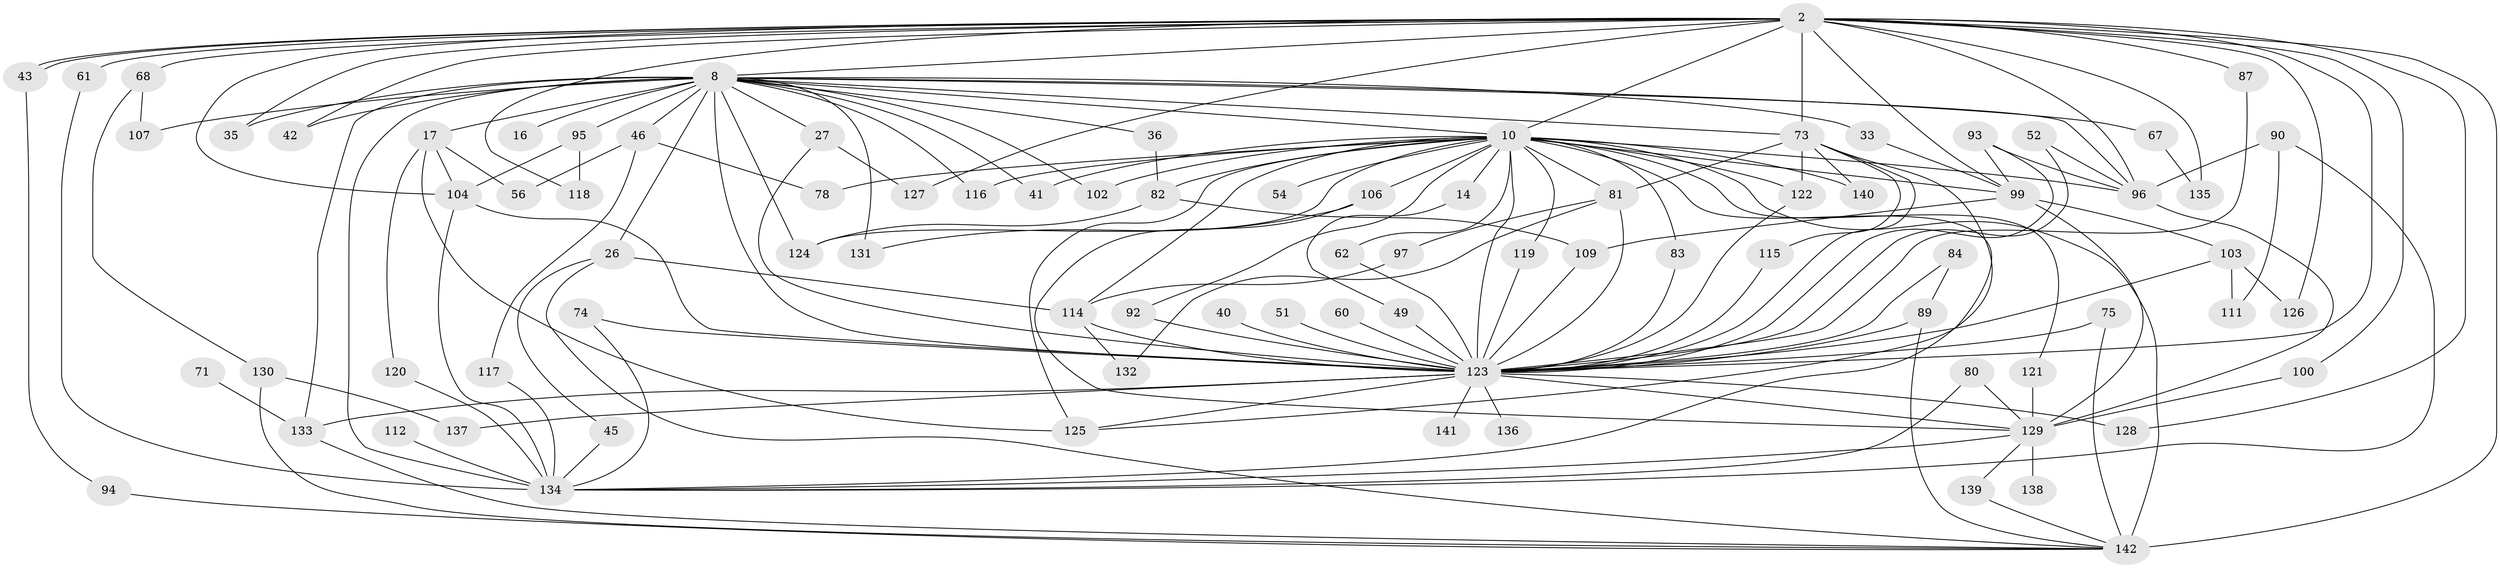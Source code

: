 // original degree distribution, {25: 0.007042253521126761, 22: 0.007042253521126761, 26: 0.02112676056338028, 31: 0.007042253521126761, 17: 0.007042253521126761, 18: 0.007042253521126761, 19: 0.007042253521126761, 21: 0.007042253521126761, 11: 0.007042253521126761, 4: 0.08450704225352113, 6: 0.04225352112676056, 3: 0.19718309859154928, 2: 0.5352112676056338, 9: 0.007042253521126761, 5: 0.035211267605633804, 8: 0.007042253521126761, 7: 0.014084507042253521}
// Generated by graph-tools (version 1.1) at 2025/49/03/04/25 21:49:49]
// undirected, 85 vertices, 167 edges
graph export_dot {
graph [start="1"]
  node [color=gray90,style=filled];
  2 [super="+1"];
  8 [super="+3+7"];
  10 [super="+5"];
  14;
  16;
  17;
  26;
  27;
  33;
  35;
  36;
  40;
  41;
  42;
  43;
  45;
  46;
  49;
  51;
  52;
  54;
  56;
  60;
  61;
  62;
  67;
  68;
  71;
  73 [super="+64+66"];
  74;
  75;
  78;
  80;
  81 [super="+34"];
  82 [super="+32"];
  83;
  84 [super="+58"];
  87;
  89 [super="+85"];
  90;
  92;
  93 [super="+38"];
  94;
  95;
  96 [super="+24+48"];
  97;
  99 [super="+19+21"];
  100;
  102 [super="+15"];
  103;
  104 [super="+53+59"];
  106;
  107;
  109 [super="+37"];
  111;
  112;
  114 [super="+65+108"];
  115;
  116;
  117;
  118;
  119;
  120;
  121;
  122 [super="+86"];
  123 [super="+23+44+110+9+101"];
  124 [super="+91"];
  125 [super="+77+72"];
  126;
  127 [super="+39"];
  128;
  129 [super="+70+79+31+47"];
  130;
  131;
  132;
  133 [super="+30"];
  134 [super="+29+76+105"];
  135;
  136;
  137;
  138 [super="+88+113"];
  139;
  140;
  141;
  142 [super="+22+63+98"];
  2 -- 8 [weight=6];
  2 -- 10 [weight=4];
  2 -- 35;
  2 -- 42;
  2 -- 43;
  2 -- 43;
  2 -- 61;
  2 -- 68 [weight=2];
  2 -- 73 [weight=4];
  2 -- 100;
  2 -- 118;
  2 -- 142 [weight=3];
  2 -- 128;
  2 -- 135;
  2 -- 87;
  2 -- 99 [weight=3];
  2 -- 126;
  2 -- 127 [weight=2];
  2 -- 123 [weight=7];
  2 -- 96;
  2 -- 104;
  8 -- 10 [weight=6];
  8 -- 16 [weight=2];
  8 -- 17 [weight=2];
  8 -- 33;
  8 -- 42;
  8 -- 46 [weight=2];
  8 -- 95;
  8 -- 107;
  8 -- 116;
  8 -- 131;
  8 -- 67 [weight=2];
  8 -- 26 [weight=2];
  8 -- 27;
  8 -- 35;
  8 -- 36;
  8 -- 123 [weight=14];
  8 -- 102;
  8 -- 134 [weight=4];
  8 -- 41;
  8 -- 96 [weight=3];
  8 -- 73;
  8 -- 133;
  8 -- 124;
  10 -- 14 [weight=2];
  10 -- 41;
  10 -- 54 [weight=2];
  10 -- 78;
  10 -- 83;
  10 -- 92;
  10 -- 121;
  10 -- 140;
  10 -- 82 [weight=2];
  10 -- 102 [weight=2];
  10 -- 106;
  10 -- 114 [weight=3];
  10 -- 116;
  10 -- 119;
  10 -- 124;
  10 -- 62;
  10 -- 99;
  10 -- 142 [weight=4];
  10 -- 134 [weight=2];
  10 -- 123 [weight=6];
  10 -- 96;
  10 -- 81;
  10 -- 125;
  10 -- 122;
  14 -- 49;
  17 -- 56;
  17 -- 120;
  17 -- 104;
  17 -- 125;
  26 -- 45;
  26 -- 114;
  26 -- 142;
  27 -- 127;
  27 -- 123;
  33 -- 99;
  36 -- 82;
  40 -- 123;
  43 -- 94;
  45 -- 134;
  46 -- 56;
  46 -- 78;
  46 -- 117;
  49 -- 123;
  51 -- 123 [weight=2];
  52 -- 123;
  52 -- 96;
  60 -- 123 [weight=2];
  61 -- 134;
  62 -- 123;
  67 -- 135;
  68 -- 107;
  68 -- 130;
  71 -- 133;
  73 -- 115;
  73 -- 123;
  73 -- 81;
  73 -- 140;
  73 -- 125;
  73 -- 122;
  74 -- 134;
  74 -- 123;
  75 -- 142;
  75 -- 123;
  80 -- 134;
  80 -- 129;
  81 -- 97;
  81 -- 132;
  81 -- 123;
  82 -- 109;
  82 -- 124;
  83 -- 123;
  84 -- 123 [weight=3];
  84 -- 89;
  87 -- 123;
  89 -- 123;
  89 -- 142;
  90 -- 111;
  90 -- 134;
  90 -- 96;
  92 -- 123;
  93 -- 96;
  93 -- 123;
  93 -- 99;
  94 -- 142;
  95 -- 118;
  95 -- 104;
  96 -- 129;
  97 -- 114;
  99 -- 103;
  99 -- 109;
  99 -- 129 [weight=2];
  100 -- 129;
  103 -- 111;
  103 -- 126;
  103 -- 123;
  104 -- 134;
  104 -- 123;
  106 -- 131;
  106 -- 129;
  109 -- 123;
  112 -- 134;
  114 -- 132;
  114 -- 123 [weight=2];
  115 -- 123;
  117 -- 134;
  119 -- 123;
  120 -- 134;
  121 -- 129;
  122 -- 123;
  123 -- 136 [weight=2];
  123 -- 137;
  123 -- 133;
  123 -- 128;
  123 -- 141 [weight=2];
  123 -- 125;
  123 -- 129 [weight=2];
  129 -- 134;
  129 -- 138 [weight=4];
  129 -- 139;
  130 -- 137;
  130 -- 142;
  133 -- 142;
  139 -- 142;
}
